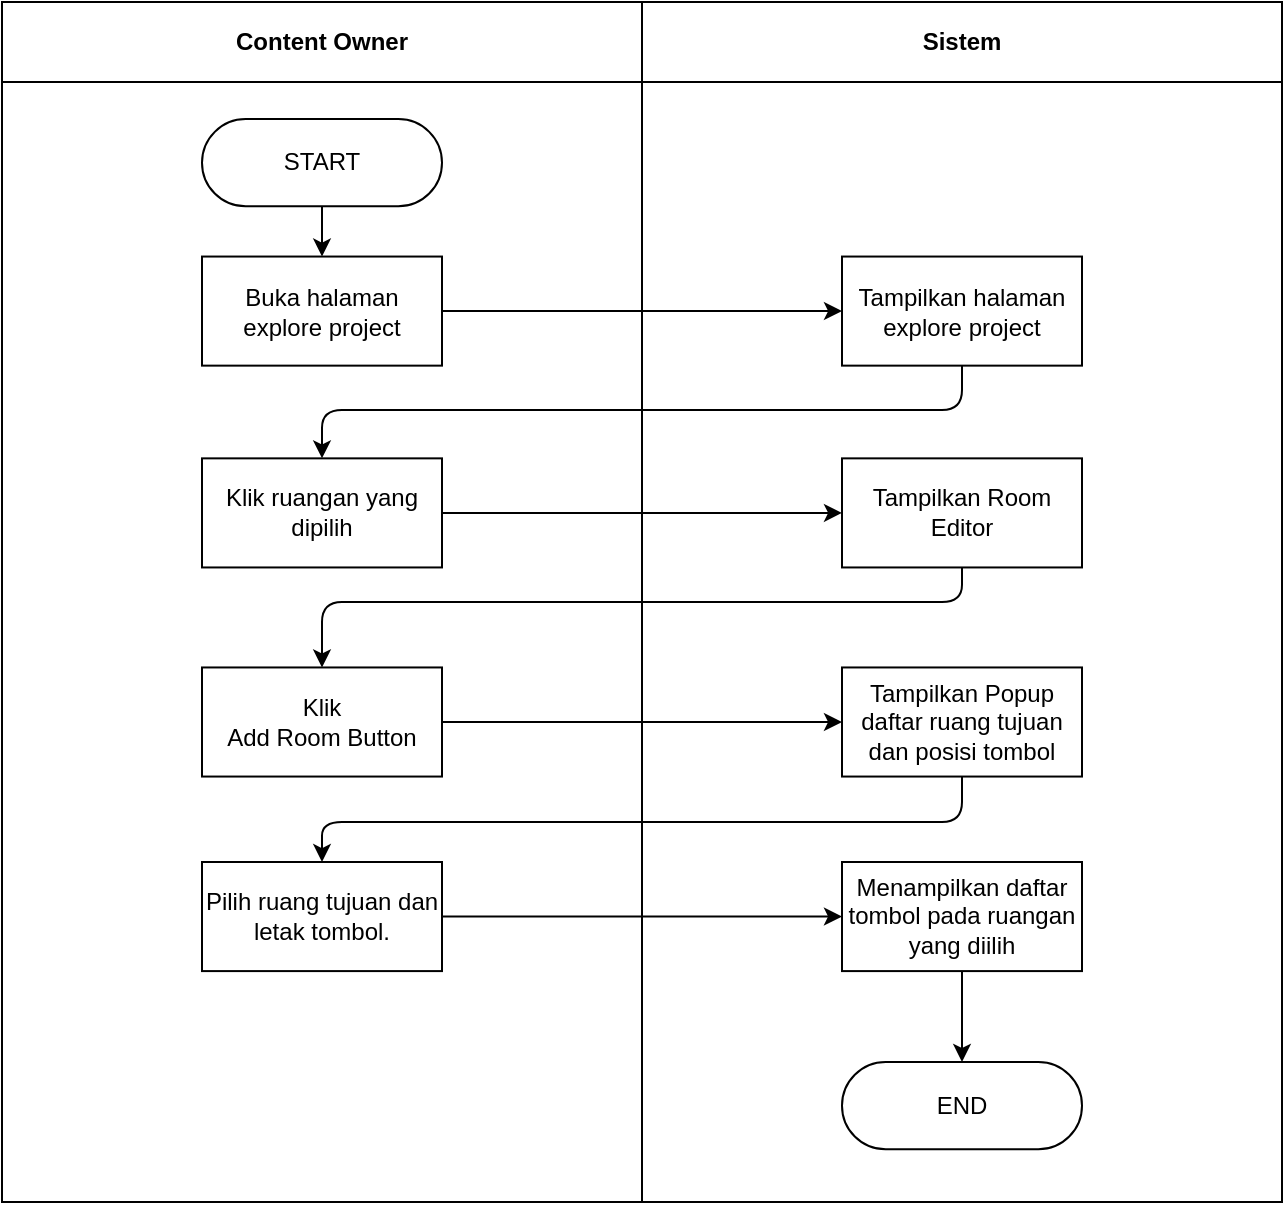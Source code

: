 <mxfile version="14.5.4" type="onedrive"><diagram id="a23M1rXB4qCNIl3mvdxG" name="Page-1"><mxGraphModel dx="1038" dy="575" grid="1" gridSize="10" guides="1" tooltips="1" connect="1" arrows="1" fold="1" page="1" pageScale="1" pageWidth="850" pageHeight="1100" math="0" shadow="0"><root><mxCell id="0"/><mxCell id="1" parent="0"/><mxCell id="GT3woq2-F7suwN0bNF2A-1" value="Content Owner" style="rounded=0;whiteSpace=wrap;html=1;fontStyle=1" parent="1" vertex="1"><mxGeometry x="40" y="80" width="320" height="40" as="geometry"/></mxCell><mxCell id="GT3woq2-F7suwN0bNF2A-3" value="Sistem" style="rounded=0;whiteSpace=wrap;html=1;fontStyle=1" parent="1" vertex="1"><mxGeometry x="360" y="80" width="320" height="40" as="geometry"/></mxCell><mxCell id="M6yjCoXnOMiM3QbK2FVK-3" value="" style="group" parent="1" vertex="1" connectable="0"><mxGeometry x="40" y="120" width="640" height="560" as="geometry"/></mxCell><mxCell id="M6yjCoXnOMiM3QbK2FVK-1" value="" style="rounded=0;whiteSpace=wrap;html=1;fontStyle=1" parent="M6yjCoXnOMiM3QbK2FVK-3" vertex="1"><mxGeometry width="320" height="560" as="geometry"/></mxCell><mxCell id="M6yjCoXnOMiM3QbK2FVK-2" value="" style="rounded=0;whiteSpace=wrap;html=1;fontStyle=1" parent="M6yjCoXnOMiM3QbK2FVK-3" vertex="1"><mxGeometry x="320" width="320" height="560" as="geometry"/></mxCell><mxCell id="M6yjCoXnOMiM3QbK2FVK-4" value="START" style="rounded=1;whiteSpace=wrap;html=1;arcSize=50;" parent="M6yjCoXnOMiM3QbK2FVK-3" vertex="1"><mxGeometry x="100" y="18.545" width="120" height="43.636" as="geometry"/></mxCell><mxCell id="M6yjCoXnOMiM3QbK2FVK-5" value="Buka halaman&lt;div&gt;explore project&lt;br&gt;&lt;/div&gt;" style="rounded=0;whiteSpace=wrap;html=1;" parent="M6yjCoXnOMiM3QbK2FVK-3" vertex="1"><mxGeometry x="100" y="87.273" width="120" height="54.545" as="geometry"/></mxCell><mxCell id="M6yjCoXnOMiM3QbK2FVK-6" value="" style="endArrow=classic;html=1;exitX=0.5;exitY=1;exitDx=0;exitDy=0;" parent="M6yjCoXnOMiM3QbK2FVK-3" source="M6yjCoXnOMiM3QbK2FVK-4" target="M6yjCoXnOMiM3QbK2FVK-5" edge="1"><mxGeometry width="50" height="50" relative="1" as="geometry"><mxPoint x="360" y="204.0" as="sourcePoint"/><mxPoint x="410" y="149.455" as="targetPoint"/></mxGeometry></mxCell><mxCell id="M6yjCoXnOMiM3QbK2FVK-7" value="Tampilkan halaman&lt;div&gt;explore project&lt;br&gt;&lt;/div&gt;" style="rounded=0;whiteSpace=wrap;html=1;" parent="M6yjCoXnOMiM3QbK2FVK-3" vertex="1"><mxGeometry x="420" y="87.273" width="120" height="54.545" as="geometry"/></mxCell><mxCell id="M6yjCoXnOMiM3QbK2FVK-8" value="Klik ruangan yang dipilih" style="rounded=0;whiteSpace=wrap;html=1;" parent="M6yjCoXnOMiM3QbK2FVK-3" vertex="1"><mxGeometry x="100" y="188.182" width="120" height="54.545" as="geometry"/></mxCell><mxCell id="M6yjCoXnOMiM3QbK2FVK-9" value="" style="endArrow=classic;html=1;" parent="M6yjCoXnOMiM3QbK2FVK-3" source="M6yjCoXnOMiM3QbK2FVK-5" target="M6yjCoXnOMiM3QbK2FVK-7" edge="1"><mxGeometry width="50" height="50" relative="1" as="geometry"><mxPoint x="360" y="196.364" as="sourcePoint"/><mxPoint x="410" y="141.818" as="targetPoint"/></mxGeometry></mxCell><mxCell id="M6yjCoXnOMiM3QbK2FVK-10" value="" style="endArrow=classic;html=1;entryX=0.5;entryY=0;entryDx=0;entryDy=0;edgeStyle=orthogonalEdgeStyle;exitX=0.5;exitY=1;exitDx=0;exitDy=0;" parent="M6yjCoXnOMiM3QbK2FVK-3" target="M6yjCoXnOMiM3QbK2FVK-8" edge="1" source="M6yjCoXnOMiM3QbK2FVK-7"><mxGeometry width="50" height="50" relative="1" as="geometry"><mxPoint x="480" y="152.727" as="sourcePoint"/><mxPoint x="410" y="130.909" as="targetPoint"/><Array as="points"><mxPoint x="480" y="164"/><mxPoint x="160" y="164"/></Array></mxGeometry></mxCell><mxCell id="M6yjCoXnOMiM3QbK2FVK-12" value="" style="endArrow=classic;html=1;exitX=1;exitY=0.5;exitDx=0;exitDy=0;entryX=0;entryY=0.5;entryDx=0;entryDy=0;" parent="M6yjCoXnOMiM3QbK2FVK-3" source="M6yjCoXnOMiM3QbK2FVK-8" target="1Z4iU7kF5Nel18W9Xa7T-1" edge="1"><mxGeometry width="50" height="50" relative="1" as="geometry"><mxPoint x="360" y="163.636" as="sourcePoint"/><mxPoint x="430" y="245.455" as="targetPoint"/></mxGeometry></mxCell><mxCell id="1Z4iU7kF5Nel18W9Xa7T-1" value="Tampilkan Room Editor" style="rounded=0;whiteSpace=wrap;html=1;" vertex="1" parent="M6yjCoXnOMiM3QbK2FVK-3"><mxGeometry x="420" y="188.182" width="120" height="54.545" as="geometry"/></mxCell><mxCell id="1Z4iU7kF5Nel18W9Xa7T-2" value="&lt;div&gt;Klik&lt;/div&gt;&lt;div&gt;Add Room Button&lt;/div&gt;" style="rounded=0;whiteSpace=wrap;html=1;" vertex="1" parent="M6yjCoXnOMiM3QbK2FVK-3"><mxGeometry x="100" y="292.732" width="120" height="54.545" as="geometry"/></mxCell><mxCell id="1Z4iU7kF5Nel18W9Xa7T-3" value="" style="endArrow=classic;html=1;entryX=0.5;entryY=0;entryDx=0;entryDy=0;edgeStyle=orthogonalEdgeStyle;exitX=0.5;exitY=1;exitDx=0;exitDy=0;" edge="1" parent="M6yjCoXnOMiM3QbK2FVK-3" source="1Z4iU7kF5Nel18W9Xa7T-1" target="1Z4iU7kF5Nel18W9Xa7T-2"><mxGeometry width="50" height="50" relative="1" as="geometry"><mxPoint x="490" y="151.818" as="sourcePoint"/><mxPoint x="170" y="198.182" as="targetPoint"/><Array as="points"><mxPoint x="480" y="260"/><mxPoint x="160" y="260"/></Array></mxGeometry></mxCell><mxCell id="1Z4iU7kF5Nel18W9Xa7T-5" value="" style="endArrow=classic;html=1;exitX=1;exitY=0.5;exitDx=0;exitDy=0;entryX=0;entryY=0.5;entryDx=0;entryDy=0;" edge="1" parent="M6yjCoXnOMiM3QbK2FVK-3" source="1Z4iU7kF5Nel18W9Xa7T-2"><mxGeometry width="50" height="50" relative="1" as="geometry"><mxPoint x="360" y="250" as="sourcePoint"/><mxPoint x="420" y="320" as="targetPoint"/></mxGeometry></mxCell><mxCell id="1Z4iU7kF5Nel18W9Xa7T-8" value="Tampilkan Popup daftar ruang tujuan dan posisi tombol" style="rounded=0;whiteSpace=wrap;html=1;" vertex="1" parent="M6yjCoXnOMiM3QbK2FVK-3"><mxGeometry x="420" y="292.732" width="120" height="54.545" as="geometry"/></mxCell><mxCell id="1Z4iU7kF5Nel18W9Xa7T-9" value="Pilih ruang tujuan dan letak tombol." style="rounded=0;whiteSpace=wrap;html=1;" vertex="1" parent="M6yjCoXnOMiM3QbK2FVK-3"><mxGeometry x="100" y="390.002" width="120" height="54.545" as="geometry"/></mxCell><mxCell id="1Z4iU7kF5Nel18W9Xa7T-10" value="" style="endArrow=classic;html=1;entryX=0.5;entryY=0;entryDx=0;entryDy=0;edgeStyle=orthogonalEdgeStyle;exitX=0.5;exitY=1;exitDx=0;exitDy=0;" edge="1" parent="M6yjCoXnOMiM3QbK2FVK-3" source="1Z4iU7kF5Nel18W9Xa7T-8" target="1Z4iU7kF5Nel18W9Xa7T-9"><mxGeometry width="50" height="50" relative="1" as="geometry"><mxPoint x="490" y="252.727" as="sourcePoint"/><mxPoint x="170" y="302.732" as="targetPoint"/><Array as="points"><mxPoint x="480" y="370"/><mxPoint x="160" y="370"/></Array></mxGeometry></mxCell><mxCell id="1Z4iU7kF5Nel18W9Xa7T-11" value="Menampilkan daftar tombol pada ruangan yang diilih" style="rounded=0;whiteSpace=wrap;html=1;" vertex="1" parent="M6yjCoXnOMiM3QbK2FVK-3"><mxGeometry x="420" y="390.002" width="120" height="54.545" as="geometry"/></mxCell><mxCell id="1Z4iU7kF5Nel18W9Xa7T-12" value="END" style="rounded=1;whiteSpace=wrap;html=1;arcSize=50;" vertex="1" parent="M6yjCoXnOMiM3QbK2FVK-3"><mxGeometry x="420" y="489.995" width="120" height="43.636" as="geometry"/></mxCell><mxCell id="1Z4iU7kF5Nel18W9Xa7T-13" value="" style="endArrow=classic;html=1;exitX=1;exitY=0.5;exitDx=0;exitDy=0;" edge="1" parent="M6yjCoXnOMiM3QbK2FVK-3" source="1Z4iU7kF5Nel18W9Xa7T-9" target="1Z4iU7kF5Nel18W9Xa7T-11"><mxGeometry width="50" height="50" relative="1" as="geometry"><mxPoint x="360" y="350" as="sourcePoint"/><mxPoint x="410" y="300" as="targetPoint"/></mxGeometry></mxCell><mxCell id="1Z4iU7kF5Nel18W9Xa7T-14" value="" style="endArrow=classic;html=1;exitX=0.5;exitY=1;exitDx=0;exitDy=0;entryX=0.5;entryY=0;entryDx=0;entryDy=0;" edge="1" parent="M6yjCoXnOMiM3QbK2FVK-3" source="1Z4iU7kF5Nel18W9Xa7T-11" target="1Z4iU7kF5Nel18W9Xa7T-12"><mxGeometry width="50" height="50" relative="1" as="geometry"><mxPoint x="360" y="350" as="sourcePoint"/><mxPoint x="410" y="300" as="targetPoint"/></mxGeometry></mxCell></root></mxGraphModel></diagram></mxfile>